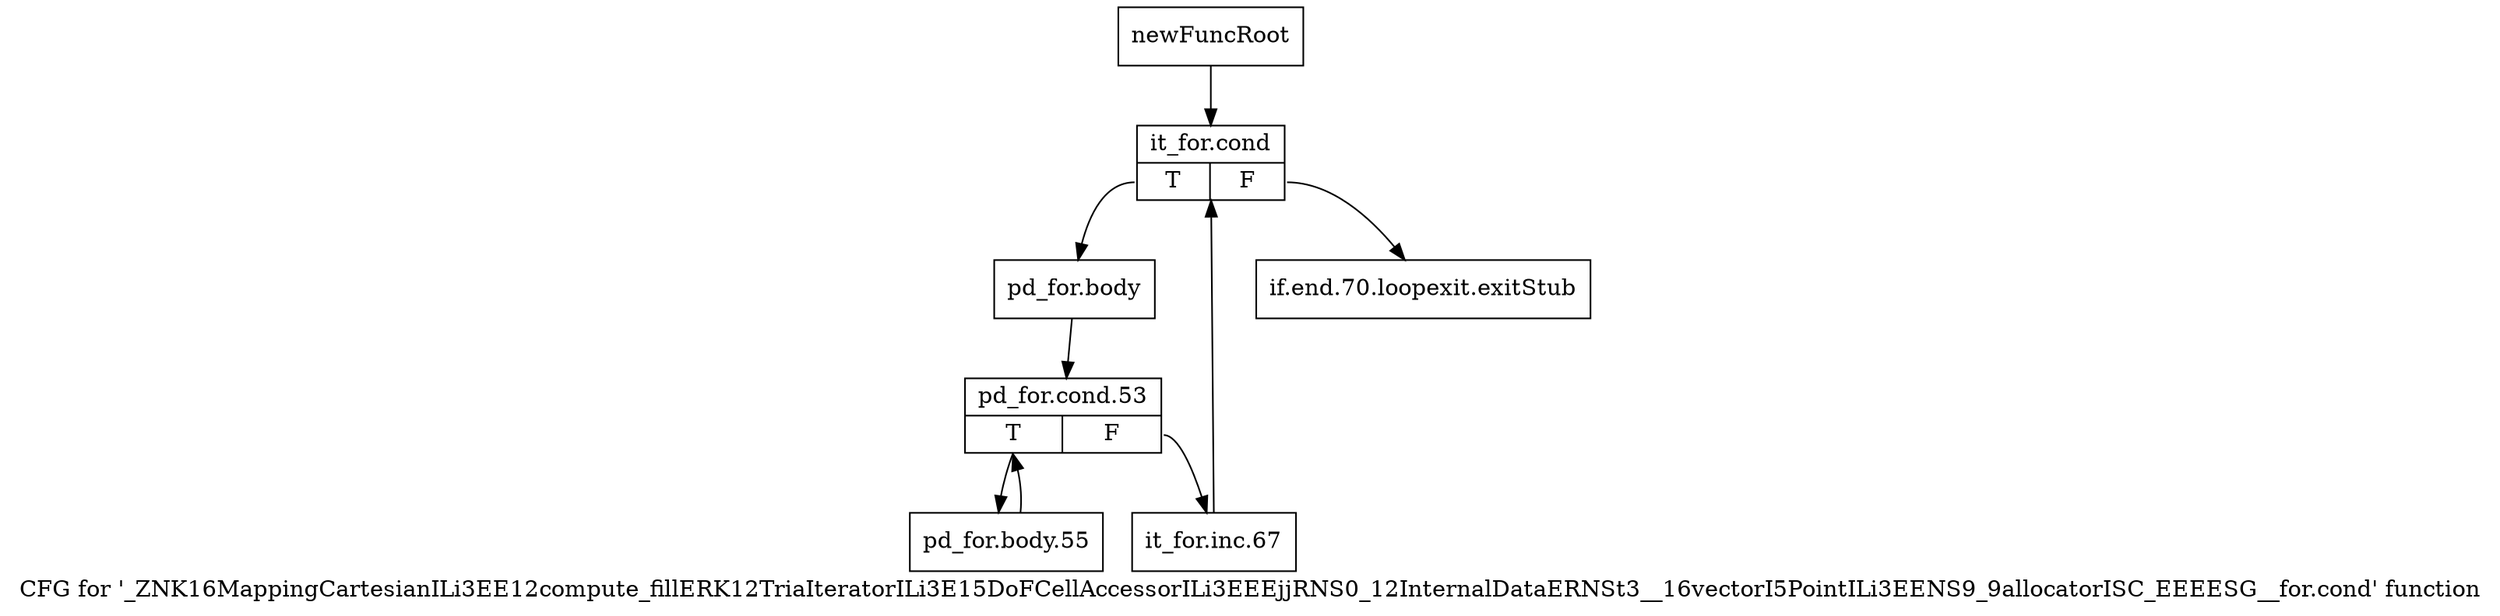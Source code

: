digraph "CFG for '_ZNK16MappingCartesianILi3EE12compute_fillERK12TriaIteratorILi3E15DoFCellAccessorILi3EEEjjRNS0_12InternalDataERNSt3__16vectorI5PointILi3EENS9_9allocatorISC_EEEESG__for.cond' function" {
	label="CFG for '_ZNK16MappingCartesianILi3EE12compute_fillERK12TriaIteratorILi3E15DoFCellAccessorILi3EEEjjRNS0_12InternalDataERNSt3__16vectorI5PointILi3EENS9_9allocatorISC_EEEESG__for.cond' function";

	Node0x948e840 [shape=record,label="{newFuncRoot}"];
	Node0x948e840 -> Node0x948e8e0;
	Node0x948e890 [shape=record,label="{if.end.70.loopexit.exitStub}"];
	Node0x948e8e0 [shape=record,label="{it_for.cond|{<s0>T|<s1>F}}"];
	Node0x948e8e0:s0 -> Node0x948e930;
	Node0x948e8e0:s1 -> Node0x948e890;
	Node0x948e930 [shape=record,label="{pd_for.body}"];
	Node0x948e930 -> Node0x948e980;
	Node0x948e980 [shape=record,label="{pd_for.cond.53|{<s0>T|<s1>F}}"];
	Node0x948e980:s0 -> Node0x948ea20;
	Node0x948e980:s1 -> Node0x948e9d0;
	Node0x948e9d0 [shape=record,label="{it_for.inc.67}"];
	Node0x948e9d0 -> Node0x948e8e0;
	Node0x948ea20 [shape=record,label="{pd_for.body.55}"];
	Node0x948ea20 -> Node0x948e980;
}
